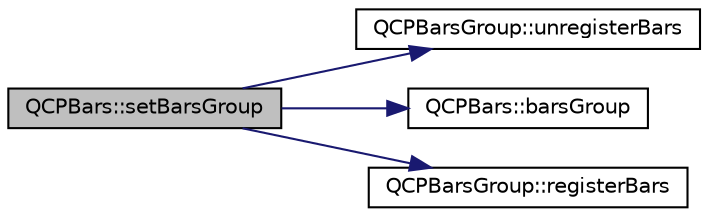 digraph "QCPBars::setBarsGroup"
{
  edge [fontname="Helvetica",fontsize="10",labelfontname="Helvetica",labelfontsize="10"];
  node [fontname="Helvetica",fontsize="10",shape=record];
  rankdir="LR";
  Node232 [label="QCPBars::setBarsGroup",height=0.2,width=0.4,color="black", fillcolor="grey75", style="filled", fontcolor="black"];
  Node232 -> Node233 [color="midnightblue",fontsize="10",style="solid",fontname="Helvetica"];
  Node233 [label="QCPBarsGroup::unregisterBars",height=0.2,width=0.4,color="black", fillcolor="white", style="filled",URL="$d3/d76/class_q_c_p_bars_group.html#ac7073cdd7b1a40c6cb4b5f908145f8c4"];
  Node232 -> Node234 [color="midnightblue",fontsize="10",style="solid",fontname="Helvetica"];
  Node234 [label="QCPBars::barsGroup",height=0.2,width=0.4,color="black", fillcolor="white", style="filled",URL="$d9/d56/class_q_c_p_bars.html#a5eef59840b68d205df4e0c3df5f97633"];
  Node232 -> Node235 [color="midnightblue",fontsize="10",style="solid",fontname="Helvetica"];
  Node235 [label="QCPBarsGroup::registerBars",height=0.2,width=0.4,color="black", fillcolor="white", style="filled",URL="$d3/d76/class_q_c_p_bars_group.html#a7b00514f19ad58d0bb3fd5246a67fae2"];
}
